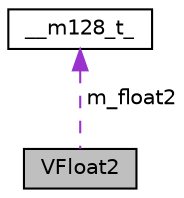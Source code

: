 digraph "VFloat2"
{
  edge [fontname="Helvetica",fontsize="10",labelfontname="Helvetica",labelfontsize="10"];
  node [fontname="Helvetica",fontsize="10",shape=record];
  Node1 [label="VFloat2",height=0.2,width=0.4,color="black", fillcolor="grey75", style="filled", fontcolor="black"];
  Node2 -> Node1 [dir="back",color="darkorchid3",fontsize="10",style="dashed",label=" m_float2" ,fontname="Helvetica"];
  Node2 [label="__m128_t_",height=0.2,width=0.4,color="black", fillcolor="white", style="filled",URL="$struct____m128__t__.html"];
}
